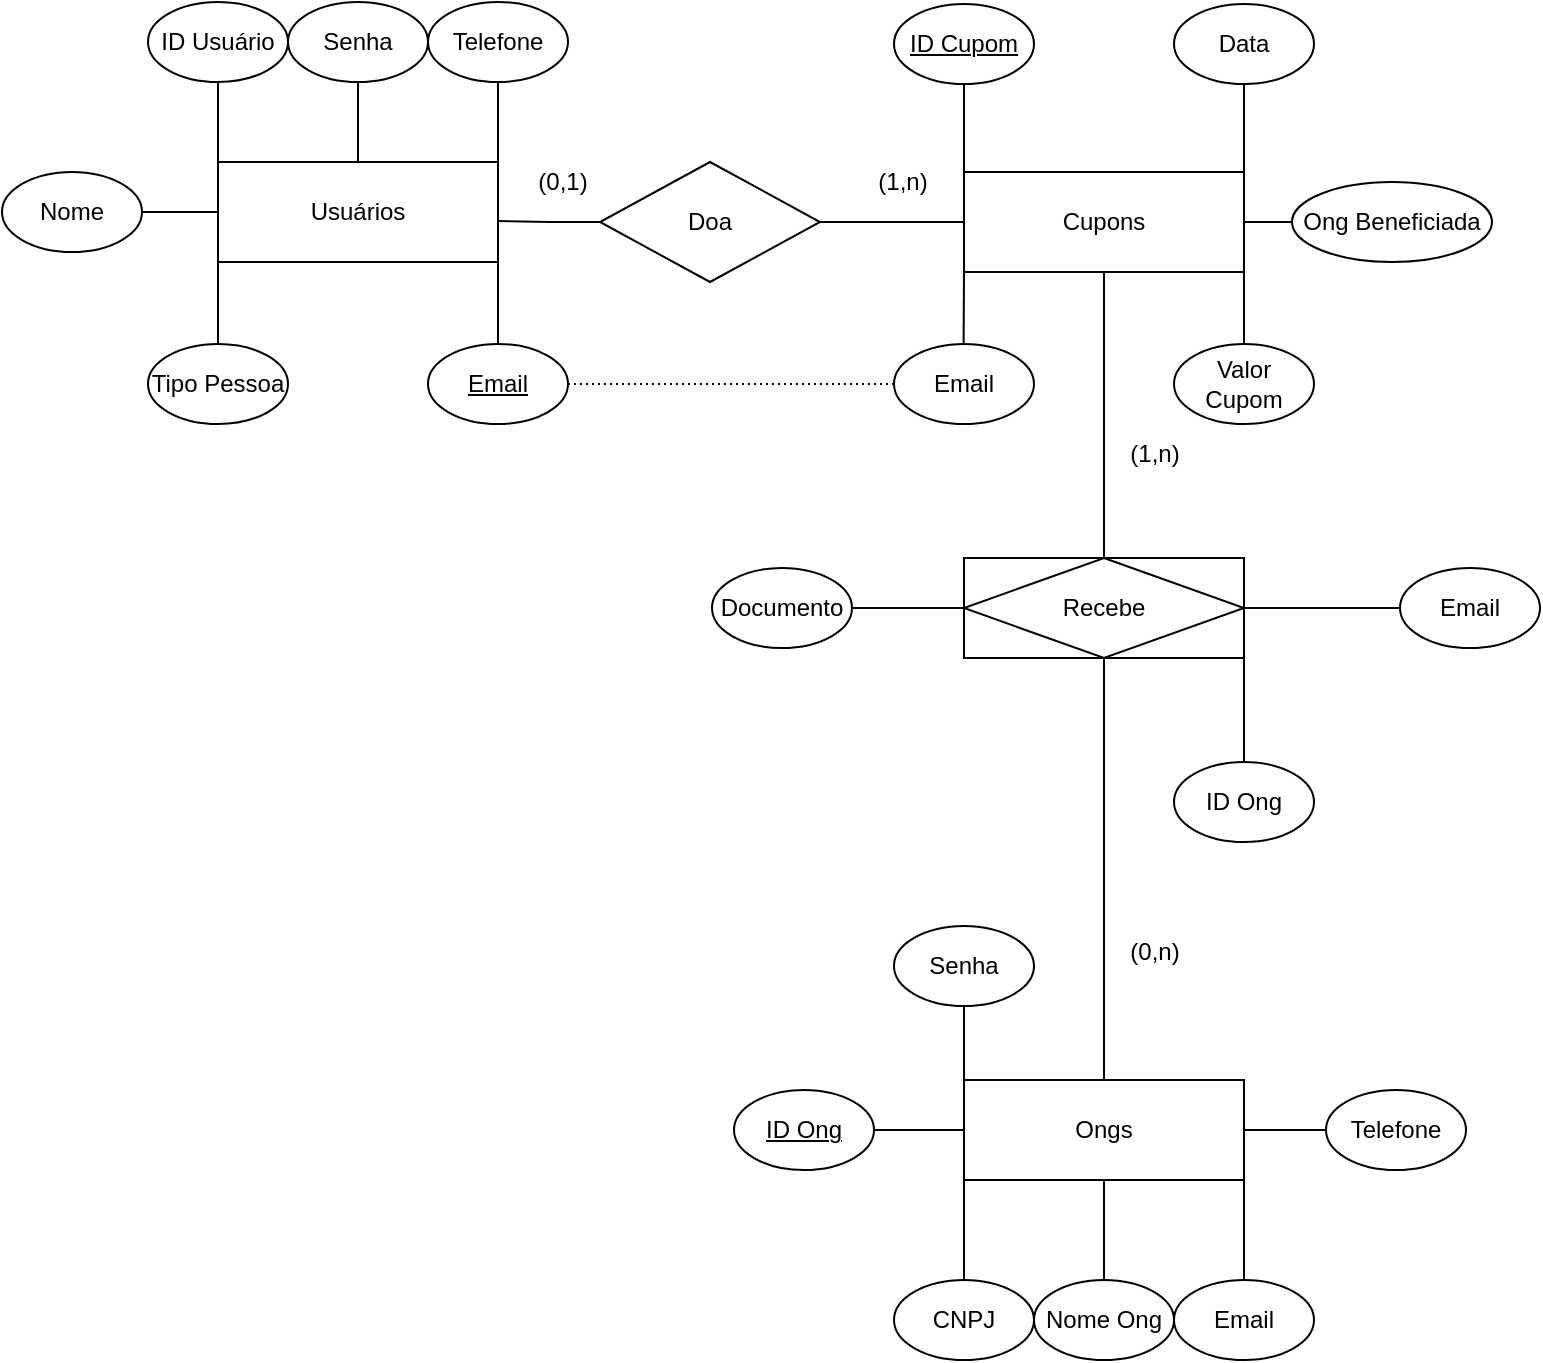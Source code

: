 <mxfile version="24.2.5" type="device">
  <diagram name="Página-1" id="QeFlZAkcyDpT_CTfmEHW">
    <mxGraphModel dx="1434" dy="836" grid="1" gridSize="10" guides="1" tooltips="1" connect="1" arrows="1" fold="1" page="1" pageScale="1" pageWidth="827" pageHeight="1169" math="0" shadow="0">
      <root>
        <mxCell id="0" />
        <mxCell id="1" parent="0" />
        <mxCell id="X8g5SOYZaUKn-01Uq-XL-33" style="edgeStyle=orthogonalEdgeStyle;rounded=0;orthogonalLoop=1;jettySize=auto;html=1;entryX=0.5;entryY=1;entryDx=0;entryDy=0;endArrow=none;endFill=0;" parent="1" source="HhG8AYmlz_x0hqx6ueMg-1" target="X8g5SOYZaUKn-01Uq-XL-32" edge="1">
          <mxGeometry relative="1" as="geometry" />
        </mxCell>
        <mxCell id="HhG8AYmlz_x0hqx6ueMg-1" value="Usuários" style="whiteSpace=wrap;html=1;align=center;" parent="1" vertex="1">
          <mxGeometry x="159" y="230" width="140" height="50" as="geometry" />
        </mxCell>
        <mxCell id="HhG8AYmlz_x0hqx6ueMg-5" value="(0,1)" style="text;html=1;align=center;verticalAlign=middle;resizable=0;points=[];autosize=1;strokeColor=none;fillColor=none;" parent="1" vertex="1">
          <mxGeometry x="306" y="225" width="50" height="30" as="geometry" />
        </mxCell>
        <mxCell id="HhG8AYmlz_x0hqx6ueMg-6" value="(1,n)" style="text;html=1;align=center;verticalAlign=middle;resizable=0;points=[];autosize=1;strokeColor=none;fillColor=none;" parent="1" vertex="1">
          <mxGeometry x="476" y="225" width="50" height="30" as="geometry" />
        </mxCell>
        <mxCell id="X8g5SOYZaUKn-01Uq-XL-7" style="edgeStyle=orthogonalEdgeStyle;rounded=0;orthogonalLoop=1;jettySize=auto;html=1;entryX=0;entryY=0.5;entryDx=0;entryDy=0;endArrow=none;endFill=0;exitX=1;exitY=0.5;exitDx=0;exitDy=0;" parent="1" source="HhG8AYmlz_x0hqx6ueMg-7" target="wRF21jtuuGFd2io_q-IC-10" edge="1">
          <mxGeometry relative="1" as="geometry">
            <mxPoint x="476" y="260" as="sourcePoint" />
          </mxGeometry>
        </mxCell>
        <mxCell id="HhG8AYmlz_x0hqx6ueMg-7" value="Doa" style="shape=rhombus;perimeter=rhombusPerimeter;whiteSpace=wrap;html=1;align=center;" parent="1" vertex="1">
          <mxGeometry x="350" y="230" width="110" height="60" as="geometry" />
        </mxCell>
        <mxCell id="HhG8AYmlz_x0hqx6ueMg-21" value="Recebe" style="shape=associativeEntity;whiteSpace=wrap;html=1;align=center;" parent="1" vertex="1">
          <mxGeometry x="532" y="428" width="140" height="50" as="geometry" />
        </mxCell>
        <mxCell id="HhG8AYmlz_x0hqx6ueMg-22" value="(1,n)" style="text;html=1;align=center;verticalAlign=middle;resizable=0;points=[];autosize=1;strokeColor=none;fillColor=none;" parent="1" vertex="1">
          <mxGeometry x="602" y="361" width="50" height="30" as="geometry" />
        </mxCell>
        <mxCell id="HhG8AYmlz_x0hqx6ueMg-23" value="(0,n)" style="text;html=1;align=center;verticalAlign=middle;resizable=0;points=[];autosize=1;strokeColor=none;fillColor=none;" parent="1" vertex="1">
          <mxGeometry x="602" y="610" width="50" height="30" as="geometry" />
        </mxCell>
        <mxCell id="HhG8AYmlz_x0hqx6ueMg-26" value="" style="endArrow=none;html=1;rounded=0;entryX=0.5;entryY=0;entryDx=0;entryDy=0;exitX=0.5;exitY=1;exitDx=0;exitDy=0;" parent="1" source="HhG8AYmlz_x0hqx6ueMg-21" target="wRF21jtuuGFd2io_q-IC-9" edge="1">
          <mxGeometry width="50" height="50" relative="1" as="geometry">
            <mxPoint x="602" y="490" as="sourcePoint" />
            <mxPoint x="601.5" y="497" as="targetPoint" />
          </mxGeometry>
        </mxCell>
        <mxCell id="X8g5SOYZaUKn-01Uq-XL-1" style="edgeStyle=orthogonalEdgeStyle;rounded=0;orthogonalLoop=1;jettySize=auto;html=1;endArrow=none;endFill=0;" parent="1" source="wRF21jtuuGFd2io_q-IC-2" target="HhG8AYmlz_x0hqx6ueMg-1" edge="1">
          <mxGeometry relative="1" as="geometry" />
        </mxCell>
        <mxCell id="wRF21jtuuGFd2io_q-IC-2" value="Nome" style="ellipse;whiteSpace=wrap;html=1;align=center;" parent="1" vertex="1">
          <mxGeometry x="51" y="235" width="70" height="40" as="geometry" />
        </mxCell>
        <mxCell id="X8g5SOYZaUKn-01Uq-XL-24" style="edgeStyle=orthogonalEdgeStyle;rounded=0;orthogonalLoop=1;jettySize=auto;html=1;entryX=0;entryY=0.5;entryDx=0;entryDy=0;endArrow=none;endFill=0;" parent="1" source="wRF21jtuuGFd2io_q-IC-9" target="In0pNF7_4Y-uR38XM9cB-34" edge="1">
          <mxGeometry relative="1" as="geometry" />
        </mxCell>
        <mxCell id="wRF21jtuuGFd2io_q-IC-9" value="Ongs" style="whiteSpace=wrap;html=1;align=center;" parent="1" vertex="1">
          <mxGeometry x="532" y="689" width="140" height="50" as="geometry" />
        </mxCell>
        <mxCell id="In0pNF7_4Y-uR38XM9cB-26" style="edgeStyle=orthogonalEdgeStyle;rounded=0;orthogonalLoop=1;jettySize=auto;html=1;entryX=0.5;entryY=0;entryDx=0;entryDy=0;endArrow=none;endFill=0;" parent="1" source="wRF21jtuuGFd2io_q-IC-10" target="HhG8AYmlz_x0hqx6ueMg-21" edge="1">
          <mxGeometry relative="1" as="geometry">
            <mxPoint x="602" y="408" as="targetPoint" />
          </mxGeometry>
        </mxCell>
        <mxCell id="X8g5SOYZaUKn-01Uq-XL-12" style="edgeStyle=orthogonalEdgeStyle;rounded=0;orthogonalLoop=1;jettySize=auto;html=1;entryX=0;entryY=0.5;entryDx=0;entryDy=0;endArrow=none;endFill=0;" parent="1" source="wRF21jtuuGFd2io_q-IC-10" edge="1">
          <mxGeometry relative="1" as="geometry">
            <mxPoint x="710" y="260" as="targetPoint" />
          </mxGeometry>
        </mxCell>
        <mxCell id="wRF21jtuuGFd2io_q-IC-10" value="Cupons" style="whiteSpace=wrap;html=1;align=center;" parent="1" vertex="1">
          <mxGeometry x="532" y="235" width="140" height="50" as="geometry" />
        </mxCell>
        <mxCell id="X8g5SOYZaUKn-01Uq-XL-2" style="edgeStyle=orthogonalEdgeStyle;rounded=0;orthogonalLoop=1;jettySize=auto;html=1;entryX=0;entryY=0;entryDx=0;entryDy=0;endArrow=none;endFill=0;" parent="1" source="wRF21jtuuGFd2io_q-IC-14" target="HhG8AYmlz_x0hqx6ueMg-1" edge="1">
          <mxGeometry relative="1" as="geometry" />
        </mxCell>
        <mxCell id="wRF21jtuuGFd2io_q-IC-14" value="ID Usuário" style="ellipse;whiteSpace=wrap;html=1;align=center;" parent="1" vertex="1">
          <mxGeometry x="124" y="150" width="70" height="40" as="geometry" />
        </mxCell>
        <mxCell id="X8g5SOYZaUKn-01Uq-XL-27" style="edgeStyle=orthogonalEdgeStyle;rounded=0;orthogonalLoop=1;jettySize=auto;html=1;entryX=0;entryY=1;entryDx=0;entryDy=0;endArrow=none;endFill=0;" parent="1" source="wRF21jtuuGFd2io_q-IC-15" target="wRF21jtuuGFd2io_q-IC-9" edge="1">
          <mxGeometry relative="1" as="geometry" />
        </mxCell>
        <mxCell id="wRF21jtuuGFd2io_q-IC-15" value="CNPJ" style="ellipse;whiteSpace=wrap;html=1;align=center;" parent="1" vertex="1">
          <mxGeometry x="497" y="789" width="70" height="40" as="geometry" />
        </mxCell>
        <mxCell id="5mm8T27pFtAZrbIUThCo-1" style="edgeStyle=orthogonalEdgeStyle;rounded=0;orthogonalLoop=1;jettySize=auto;html=1;entryX=1;entryY=1;entryDx=0;entryDy=0;endArrow=none;endFill=0;" parent="1" source="wRF21jtuuGFd2io_q-IC-19" target="HhG8AYmlz_x0hqx6ueMg-1" edge="1">
          <mxGeometry relative="1" as="geometry" />
        </mxCell>
        <mxCell id="wRF21jtuuGFd2io_q-IC-19" value="Email" style="ellipse;whiteSpace=wrap;html=1;align=center;fontStyle=4;" parent="1" vertex="1">
          <mxGeometry x="264" y="321" width="70" height="40" as="geometry" />
        </mxCell>
        <mxCell id="X8g5SOYZaUKn-01Uq-XL-25" style="edgeStyle=orthogonalEdgeStyle;rounded=0;orthogonalLoop=1;jettySize=auto;html=1;entryX=1;entryY=1;entryDx=0;entryDy=0;endArrow=none;endFill=0;" parent="1" source="wRF21jtuuGFd2io_q-IC-22" target="wRF21jtuuGFd2io_q-IC-9" edge="1">
          <mxGeometry relative="1" as="geometry" />
        </mxCell>
        <mxCell id="wRF21jtuuGFd2io_q-IC-22" value="Email" style="ellipse;whiteSpace=wrap;html=1;align=center;" parent="1" vertex="1">
          <mxGeometry x="637" y="789" width="70" height="40" as="geometry" />
        </mxCell>
        <mxCell id="X8g5SOYZaUKn-01Uq-XL-26" style="edgeStyle=orthogonalEdgeStyle;rounded=0;orthogonalLoop=1;jettySize=auto;html=1;entryX=0.5;entryY=1;entryDx=0;entryDy=0;endArrow=none;endFill=0;" parent="1" source="wRF21jtuuGFd2io_q-IC-23" target="wRF21jtuuGFd2io_q-IC-9" edge="1">
          <mxGeometry relative="1" as="geometry" />
        </mxCell>
        <mxCell id="wRF21jtuuGFd2io_q-IC-23" value="Nome Ong" style="ellipse;whiteSpace=wrap;html=1;align=center;" parent="1" vertex="1">
          <mxGeometry x="567" y="789" width="70" height="40" as="geometry" />
        </mxCell>
        <mxCell id="X8g5SOYZaUKn-01Uq-XL-28" style="edgeStyle=orthogonalEdgeStyle;rounded=0;orthogonalLoop=1;jettySize=auto;html=1;entryX=0;entryY=0.5;entryDx=0;entryDy=0;endArrow=none;endFill=0;exitX=1;exitY=0.5;exitDx=0;exitDy=0;" parent="1" source="wRF21jtuuGFd2io_q-IC-28" target="wRF21jtuuGFd2io_q-IC-9" edge="1">
          <mxGeometry relative="1" as="geometry">
            <mxPoint x="476" y="714" as="sourcePoint" />
          </mxGeometry>
        </mxCell>
        <mxCell id="wRF21jtuuGFd2io_q-IC-28" value="ID Ong" style="ellipse;whiteSpace=wrap;html=1;align=center;fontStyle=4;" parent="1" vertex="1">
          <mxGeometry x="417" y="694" width="70" height="40" as="geometry" />
        </mxCell>
        <mxCell id="In0pNF7_4Y-uR38XM9cB-34" value="Telefone" style="ellipse;whiteSpace=wrap;html=1;align=center;" parent="1" vertex="1">
          <mxGeometry x="713" y="694" width="70" height="40" as="geometry" />
        </mxCell>
        <mxCell id="In0pNF7_4Y-uR38XM9cB-39" value="Ong Beneficiada" style="ellipse;whiteSpace=wrap;html=1;align=center;" parent="1" vertex="1">
          <mxGeometry x="696" y="240" width="100" height="40" as="geometry" />
        </mxCell>
        <mxCell id="X8g5SOYZaUKn-01Uq-XL-13" style="edgeStyle=orthogonalEdgeStyle;rounded=0;orthogonalLoop=1;jettySize=auto;html=1;entryX=1;entryY=0;entryDx=0;entryDy=0;endArrow=none;endFill=0;" parent="1" source="In0pNF7_4Y-uR38XM9cB-40" target="wRF21jtuuGFd2io_q-IC-10" edge="1">
          <mxGeometry relative="1" as="geometry" />
        </mxCell>
        <mxCell id="In0pNF7_4Y-uR38XM9cB-40" value="Data" style="ellipse;whiteSpace=wrap;html=1;align=center;" parent="1" vertex="1">
          <mxGeometry x="637" y="151" width="70" height="40" as="geometry" />
        </mxCell>
        <mxCell id="X8g5SOYZaUKn-01Uq-XL-9" style="edgeStyle=orthogonalEdgeStyle;rounded=0;orthogonalLoop=1;jettySize=auto;html=1;entryX=0;entryY=0;entryDx=0;entryDy=0;endArrow=none;endFill=0;" parent="1" source="In0pNF7_4Y-uR38XM9cB-41" target="wRF21jtuuGFd2io_q-IC-10" edge="1">
          <mxGeometry relative="1" as="geometry" />
        </mxCell>
        <mxCell id="In0pNF7_4Y-uR38XM9cB-41" value="ID Cupom" style="ellipse;whiteSpace=wrap;html=1;align=center;fontStyle=4;" parent="1" vertex="1">
          <mxGeometry x="497" y="151" width="70" height="40" as="geometry" />
        </mxCell>
        <mxCell id="X8g5SOYZaUKn-01Uq-XL-5" style="edgeStyle=orthogonalEdgeStyle;rounded=0;orthogonalLoop=1;jettySize=auto;html=1;entryX=1;entryY=0;entryDx=0;entryDy=0;endArrow=none;endFill=0;" parent="1" source="X8g5SOYZaUKn-01Uq-XL-4" target="HhG8AYmlz_x0hqx6ueMg-1" edge="1">
          <mxGeometry relative="1" as="geometry" />
        </mxCell>
        <mxCell id="X8g5SOYZaUKn-01Uq-XL-4" value="Telefone" style="ellipse;whiteSpace=wrap;html=1;align=center;" parent="1" vertex="1">
          <mxGeometry x="264" y="150" width="70" height="40" as="geometry" />
        </mxCell>
        <mxCell id="X8g5SOYZaUKn-01Uq-XL-6" style="edgeStyle=orthogonalEdgeStyle;rounded=0;orthogonalLoop=1;jettySize=auto;html=1;endArrow=none;endFill=0;entryX=0.998;entryY=0.59;entryDx=0;entryDy=0;entryPerimeter=0;" parent="1" source="HhG8AYmlz_x0hqx6ueMg-7" target="HhG8AYmlz_x0hqx6ueMg-1" edge="1">
          <mxGeometry relative="1" as="geometry">
            <mxPoint x="308" y="260" as="targetPoint" />
          </mxGeometry>
        </mxCell>
        <mxCell id="X8g5SOYZaUKn-01Uq-XL-11" style="edgeStyle=orthogonalEdgeStyle;rounded=0;orthogonalLoop=1;jettySize=auto;html=1;entryX=0;entryY=1;entryDx=0;entryDy=0;endArrow=none;endFill=0;exitX=0.497;exitY=0.062;exitDx=0;exitDy=0;exitPerimeter=0;" parent="1" source="X8g5SOYZaUKn-01Uq-XL-20" target="wRF21jtuuGFd2io_q-IC-10" edge="1">
          <mxGeometry relative="1" as="geometry">
            <mxPoint x="532.0" y="319" as="sourcePoint" />
          </mxGeometry>
        </mxCell>
        <mxCell id="X8g5SOYZaUKn-01Uq-XL-16" value="" style="endArrow=none;html=1;rounded=0;dashed=1;dashPattern=1 2;entryX=0;entryY=0.5;entryDx=0;entryDy=0;exitX=1;exitY=0.5;exitDx=0;exitDy=0;" parent="1" source="wRF21jtuuGFd2io_q-IC-19" target="X8g5SOYZaUKn-01Uq-XL-20" edge="1">
          <mxGeometry relative="1" as="geometry">
            <mxPoint x="226" y="339.66" as="sourcePoint" />
            <mxPoint x="483.0" y="338" as="targetPoint" />
          </mxGeometry>
        </mxCell>
        <mxCell id="X8g5SOYZaUKn-01Uq-XL-19" style="edgeStyle=orthogonalEdgeStyle;rounded=0;orthogonalLoop=1;jettySize=auto;html=1;entryX=1;entryY=1;entryDx=0;entryDy=0;endArrow=none;endFill=0;" parent="1" source="X8g5SOYZaUKn-01Uq-XL-18" target="wRF21jtuuGFd2io_q-IC-10" edge="1">
          <mxGeometry relative="1" as="geometry" />
        </mxCell>
        <mxCell id="X8g5SOYZaUKn-01Uq-XL-18" value="Valor Cupom" style="ellipse;whiteSpace=wrap;html=1;align=center;" parent="1" vertex="1">
          <mxGeometry x="637" y="321" width="70" height="40" as="geometry" />
        </mxCell>
        <mxCell id="X8g5SOYZaUKn-01Uq-XL-20" value="Email" style="ellipse;whiteSpace=wrap;html=1;align=center;" parent="1" vertex="1">
          <mxGeometry x="497" y="321" width="70" height="40" as="geometry" />
        </mxCell>
        <mxCell id="X8g5SOYZaUKn-01Uq-XL-29" value="Documento" style="ellipse;whiteSpace=wrap;html=1;align=center;" parent="1" vertex="1">
          <mxGeometry x="406" y="433" width="70" height="40" as="geometry" />
        </mxCell>
        <mxCell id="X8g5SOYZaUKn-01Uq-XL-31" style="edgeStyle=orthogonalEdgeStyle;rounded=0;orthogonalLoop=1;jettySize=auto;html=1;entryX=0;entryY=0.5;entryDx=0;entryDy=0;endArrow=none;endFill=0;" parent="1" source="X8g5SOYZaUKn-01Uq-XL-29" target="HhG8AYmlz_x0hqx6ueMg-21" edge="1">
          <mxGeometry relative="1" as="geometry" />
        </mxCell>
        <mxCell id="X8g5SOYZaUKn-01Uq-XL-32" value="Senha" style="ellipse;whiteSpace=wrap;html=1;align=center;" parent="1" vertex="1">
          <mxGeometry x="194" y="150" width="70" height="40" as="geometry" />
        </mxCell>
        <mxCell id="X8g5SOYZaUKn-01Uq-XL-36" style="edgeStyle=orthogonalEdgeStyle;rounded=0;orthogonalLoop=1;jettySize=auto;html=1;entryX=0;entryY=0;entryDx=0;entryDy=0;endArrow=none;endFill=0;" parent="1" source="X8g5SOYZaUKn-01Uq-XL-35" target="wRF21jtuuGFd2io_q-IC-9" edge="1">
          <mxGeometry relative="1" as="geometry" />
        </mxCell>
        <mxCell id="X8g5SOYZaUKn-01Uq-XL-35" value="Senha" style="ellipse;whiteSpace=wrap;html=1;align=center;" parent="1" vertex="1">
          <mxGeometry x="497" y="612" width="70" height="40" as="geometry" />
        </mxCell>
        <mxCell id="5mm8T27pFtAZrbIUThCo-3" style="edgeStyle=orthogonalEdgeStyle;rounded=0;orthogonalLoop=1;jettySize=auto;html=1;entryX=0;entryY=1;entryDx=0;entryDy=0;endArrow=none;endFill=0;exitX=0.5;exitY=0;exitDx=0;exitDy=0;" parent="1" source="Kz-WmI6SLIf07SYKkAI3-1" target="HhG8AYmlz_x0hqx6ueMg-1" edge="1">
          <mxGeometry relative="1" as="geometry">
            <mxPoint x="159" y="321" as="sourcePoint" />
          </mxGeometry>
        </mxCell>
        <mxCell id="Kz-WmI6SLIf07SYKkAI3-1" value="Tipo Pessoa" style="ellipse;whiteSpace=wrap;html=1;align=center;" vertex="1" parent="1">
          <mxGeometry x="124" y="321" width="70" height="40" as="geometry" />
        </mxCell>
        <mxCell id="Kz-WmI6SLIf07SYKkAI3-4" style="edgeStyle=orthogonalEdgeStyle;rounded=0;orthogonalLoop=1;jettySize=auto;html=1;entryX=1;entryY=0.5;entryDx=0;entryDy=0;endArrow=none;endFill=0;" edge="1" parent="1" source="Kz-WmI6SLIf07SYKkAI3-3" target="HhG8AYmlz_x0hqx6ueMg-21">
          <mxGeometry relative="1" as="geometry" />
        </mxCell>
        <mxCell id="Kz-WmI6SLIf07SYKkAI3-3" value="Email" style="ellipse;whiteSpace=wrap;html=1;align=center;" vertex="1" parent="1">
          <mxGeometry x="750" y="433" width="70" height="40" as="geometry" />
        </mxCell>
        <mxCell id="Kz-WmI6SLIf07SYKkAI3-6" style="edgeStyle=orthogonalEdgeStyle;rounded=0;orthogonalLoop=1;jettySize=auto;html=1;entryX=1;entryY=1;entryDx=0;entryDy=0;endArrow=none;endFill=0;" edge="1" parent="1" source="Kz-WmI6SLIf07SYKkAI3-5" target="HhG8AYmlz_x0hqx6ueMg-21">
          <mxGeometry relative="1" as="geometry" />
        </mxCell>
        <mxCell id="Kz-WmI6SLIf07SYKkAI3-5" value="ID Ong" style="ellipse;whiteSpace=wrap;html=1;align=center;" vertex="1" parent="1">
          <mxGeometry x="637" y="530" width="70" height="40" as="geometry" />
        </mxCell>
      </root>
    </mxGraphModel>
  </diagram>
</mxfile>
